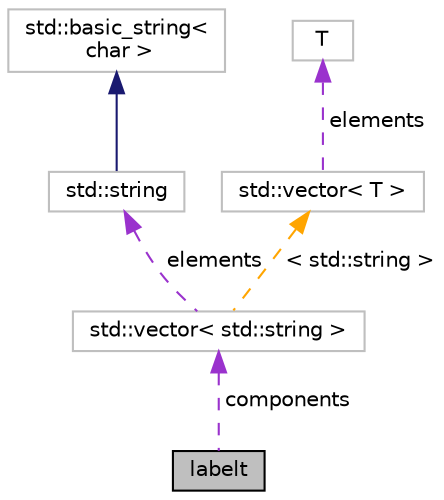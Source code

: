 digraph "labelt"
{
 // LATEX_PDF_SIZE
  bgcolor="transparent";
  edge [fontname="Helvetica",fontsize="10",labelfontname="Helvetica",labelfontsize="10"];
  node [fontname="Helvetica",fontsize="10",shape=record];
  Node1 [label="labelt",height=0.2,width=0.4,color="black", fillcolor="grey75", style="filled", fontcolor="black",tooltip=" "];
  Node2 -> Node1 [dir="back",color="darkorchid3",fontsize="10",style="dashed",label=" components" ,fontname="Helvetica"];
  Node2 [label="std::vector\< std::string \>",height=0.2,width=0.4,color="grey75",tooltip=" "];
  Node3 -> Node2 [dir="back",color="darkorchid3",fontsize="10",style="dashed",label=" elements" ,fontname="Helvetica"];
  Node3 [label="std::string",height=0.2,width=0.4,color="grey75",tooltip="STL class."];
  Node4 -> Node3 [dir="back",color="midnightblue",fontsize="10",style="solid",fontname="Helvetica"];
  Node4 [label="std::basic_string\<\l char \>",height=0.2,width=0.4,color="grey75",tooltip="STL class."];
  Node5 -> Node2 [dir="back",color="orange",fontsize="10",style="dashed",label=" \< std::string \>" ,fontname="Helvetica"];
  Node5 [label="std::vector\< T \>",height=0.2,width=0.4,color="grey75",tooltip="STL class."];
  Node6 -> Node5 [dir="back",color="darkorchid3",fontsize="10",style="dashed",label=" elements" ,fontname="Helvetica"];
  Node6 [label="T",height=0.2,width=0.4,color="grey75",tooltip=" "];
}
